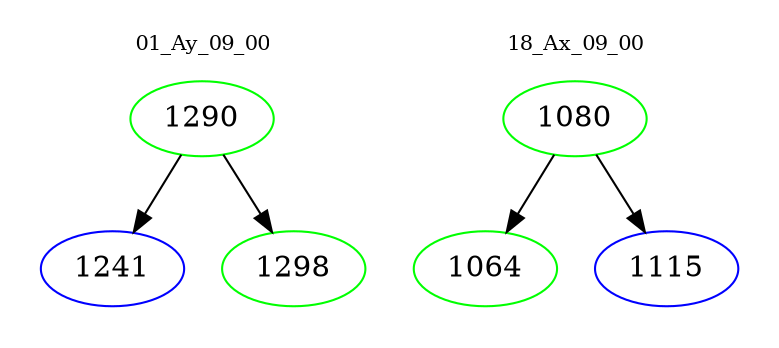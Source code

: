 digraph{
subgraph cluster_0 {
color = white
label = "01_Ay_09_00";
fontsize=10;
T0_1290 [label="1290", color="green"]
T0_1290 -> T0_1241 [color="black"]
T0_1241 [label="1241", color="blue"]
T0_1290 -> T0_1298 [color="black"]
T0_1298 [label="1298", color="green"]
}
subgraph cluster_1 {
color = white
label = "18_Ax_09_00";
fontsize=10;
T1_1080 [label="1080", color="green"]
T1_1080 -> T1_1064 [color="black"]
T1_1064 [label="1064", color="green"]
T1_1080 -> T1_1115 [color="black"]
T1_1115 [label="1115", color="blue"]
}
}

